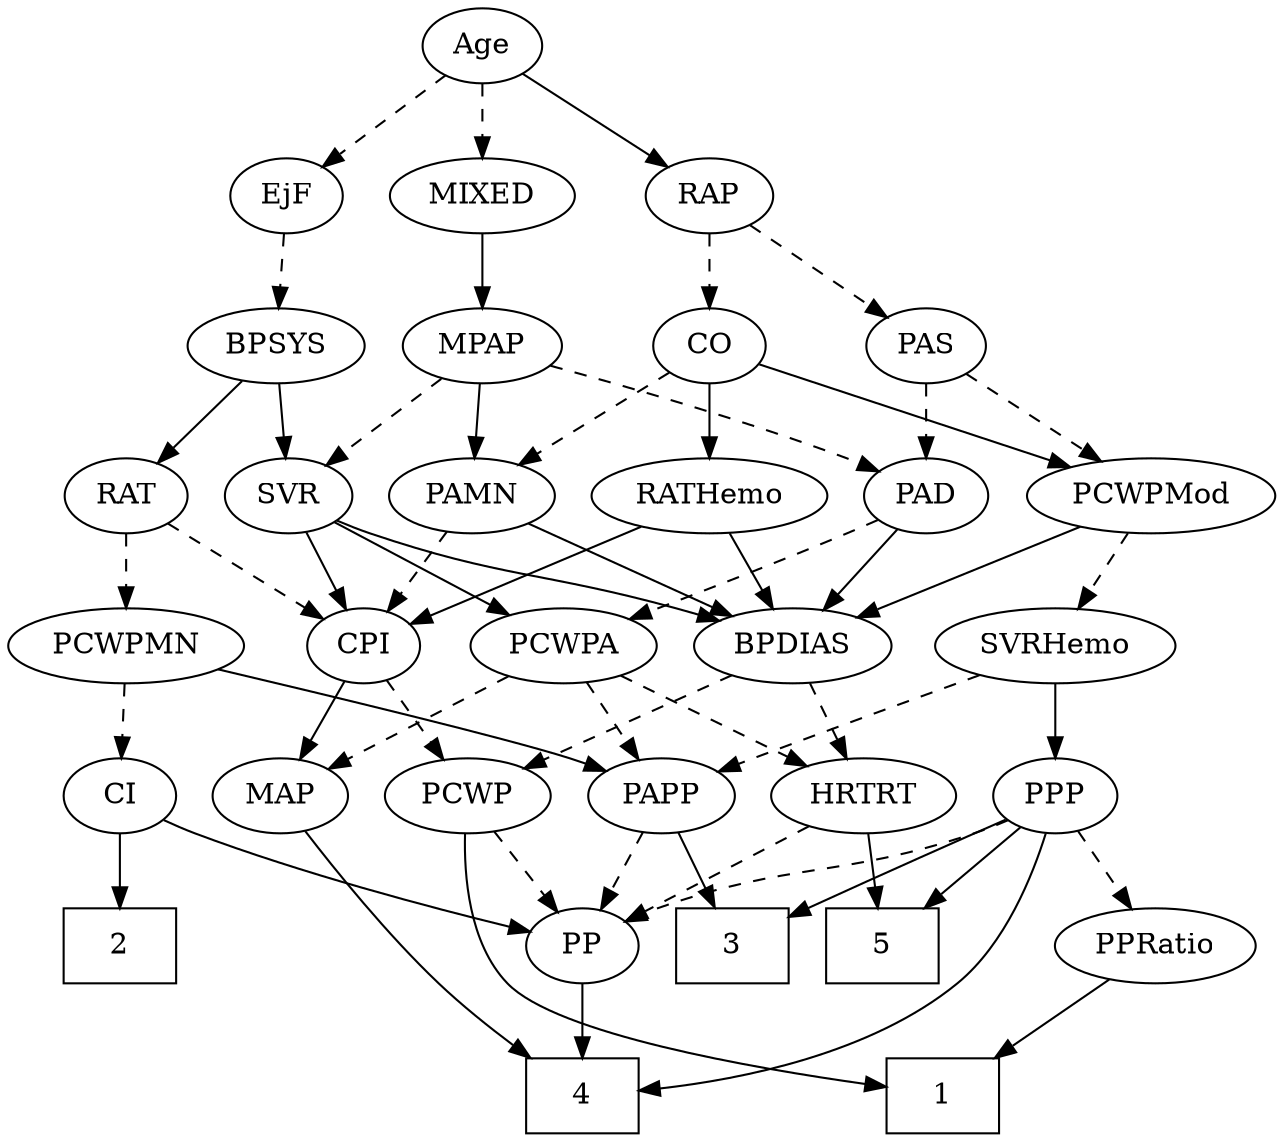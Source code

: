 strict digraph {
	graph [bb="0,0,567.69,540"];
	node [label="\N"];
	1	[height=0.5,
		pos="430.05,18",
		shape=box,
		width=0.75];
	2	[height=0.5,
		pos="46.046,90",
		shape=box,
		width=0.75];
	3	[height=0.5,
		pos="333.05,90",
		shape=box,
		width=0.75];
	4	[height=0.5,
		pos="261.05,18",
		shape=box,
		width=0.75];
	5	[height=0.5,
		pos="405.05,90",
		shape=box,
		width=0.75];
	Age	[height=0.5,
		pos="209.05,522",
		width=0.75];
	EjF	[height=0.5,
		pos="121.05,450",
		width=0.75];
	Age -> EjF	[pos="e,137.66,464.22 192.08,507.5 178.97,497.08 160.63,482.49 145.87,470.75",
		style=dashed];
	RAP	[height=0.5,
		pos="309.05,450",
		width=0.77632];
	Age -> RAP	[pos="e,290.65,463.88 226.92,508.49 242.23,497.77 264.51,482.18 282,469.93",
		style=solid];
	MIXED	[height=0.5,
		pos="209.05,450",
		width=1.1193];
	Age -> MIXED	[pos="e,209.05,468.1 209.05,503.7 209.05,495.98 209.05,486.71 209.05,478.11",
		style=dashed];
	BPSYS	[height=0.5,
		pos="118.05,378",
		width=1.0471];
	EjF -> BPSYS	[pos="e,118.78,396.1 120.3,431.7 119.97,423.98 119.58,414.71 119.21,406.11",
		style=dashed];
	CO	[height=0.5,
		pos="309.05,378",
		width=0.75];
	RAP -> CO	[pos="e,309.05,396.1 309.05,431.7 309.05,423.98 309.05,414.71 309.05,406.11",
		style=dashed];
	PAS	[height=0.5,
		pos="405.05,378",
		width=0.75];
	RAP -> PAS	[pos="e,387.39,391.87 327.1,435.83 341.81,425.11 362.76,409.83 379.24,397.82",
		style=dashed];
	MPAP	[height=0.5,
		pos="209.05,378",
		width=0.97491];
	MIXED -> MPAP	[pos="e,209.05,396.1 209.05,431.7 209.05,423.98 209.05,414.71 209.05,406.11",
		style=solid];
	PAD	[height=0.5,
		pos="405.05,306",
		width=0.79437];
	MPAP -> PAD	[pos="e,382.69,317.43 238.47,368.07 270.43,358.15 322.84,341.25 367.05,324 369.12,323.19 371.25,322.33 373.39,321.44",
		style=dashed];
	PAMN	[height=0.5,
		pos="205.05,306",
		width=1.011];
	MPAP -> PAMN	[pos="e,206.02,324.1 208.06,359.7 207.62,351.98 207.09,342.71 206.59,334.11",
		style=solid];
	SVR	[height=0.5,
		pos="123.05,306",
		width=0.77632];
	MPAP -> SVR	[pos="e,139.8,320.64 190.81,362.15 178.31,351.98 161.59,338.37 147.88,327.21",
		style=dashed];
	RAT	[height=0.5,
		pos="50.046,306",
		width=0.75827];
	BPSYS -> RAT	[pos="e,64.166,321.54 102.95,361.46 93.634,351.87 81.535,339.42 71.26,328.84",
		style=solid];
	BPSYS -> SVR	[pos="e,121.82,324.1 119.28,359.7 119.83,351.98 120.49,342.71 121.11,334.11",
		style=solid];
	PCWPA	[height=0.5,
		pos="250.05,234",
		width=1.1555];
	PAD -> PCWPA	[pos="e,277.86,247.56 382.51,294.82 357.51,283.53 316.78,265.14 287.08,251.72",
		style=dashed];
	BPDIAS	[height=0.5,
		pos="352.05,234",
		width=1.1735];
	PAD -> BPDIAS	[pos="e,364.51,251.47 393.28,289.46 386.61,280.65 378.11,269.43 370.57,259.46",
		style=solid];
	CO -> PAMN	[pos="e,225.98,321.09 290.45,364.49 274.89,354.01 252.4,338.87 234.4,326.76",
		style=dashed];
	RATHemo	[height=0.5,
		pos="309.05,306",
		width=1.3721];
	CO -> RATHemo	[pos="e,309.05,324.1 309.05,359.7 309.05,351.98 309.05,342.71 309.05,334.11",
		style=solid];
	PCWPMod	[height=0.5,
		pos="504.05,306",
		width=1.4443];
	CO -> PCWPMod	[pos="e,469.1,319.54 332.18,368.7 363.5,357.45 420.01,337.17 459.66,322.93",
		style=solid];
	PAS -> PAD	[pos="e,405.05,324.1 405.05,359.7 405.05,351.98 405.05,342.71 405.05,334.11",
		style=dashed];
	PAS -> PCWPMod	[pos="e,482.2,322.45 423.2,364.16 437.37,354.14 457.35,340.02 473.91,328.31",
		style=dashed];
	CPI	[height=0.5,
		pos="157.05,234",
		width=0.75];
	PAMN -> CPI	[pos="e,167.79,250.67 193.91,288.76 187.89,279.98 180.33,268.96 173.63,259.19",
		style=dashed];
	PAMN -> BPDIAS	[pos="e,324.86,247.94 230.32,292.97 253.78,281.79 289,265.02 315.52,252.39",
		style=solid];
	RATHemo -> CPI	[pos="e,178.88,245.06 279.74,291.5 253.46,279.4 215.03,261.7 188.2,249.35",
		style=solid];
	RATHemo -> BPDIAS	[pos="e,341.73,251.79 319.45,288.05 324.53,279.8 330.73,269.7 336.36,260.54",
		style=solid];
	MAP	[height=0.5,
		pos="122.05,162",
		width=0.84854];
	CPI -> MAP	[pos="e,130.36,179.63 148.93,216.76 144.75,208.4 139.55,198.02 134.85,188.61",
		style=solid];
	PCWP	[height=0.5,
		pos="206.05,162",
		width=0.97491];
	CPI -> PCWP	[pos="e,194.52,179.47 167.92,217.46 174.03,208.74 181.79,197.65 188.71,187.76",
		style=dashed];
	RAT -> CPI	[pos="e,138.26,247.29 68.684,292.81 85.534,281.78 110.56,265.41 129.68,252.9",
		style=dashed];
	PCWPMN	[height=0.5,
		pos="50.046,234",
		width=1.3902];
	RAT -> PCWPMN	[pos="e,50.046,252.1 50.046,287.7 50.046,279.98 50.046,270.71 50.046,262.11",
		style=dashed];
	SVR -> CPI	[pos="e,149.05,251.47 131.1,288.41 135.13,280.13 140.08,269.92 144.58,260.66",
		style=solid];
	SVR -> PCWPA	[pos="e,225.45,248.56 143.73,293.6 163.46,282.72 193.52,266.16 216.65,253.41",
		style=solid];
	SVR -> BPDIAS	[pos="e,320.33,245.96 144.69,294.27 149.66,292.02 154.98,289.79 160.05,288 221.01,266.41 238.99,270.24 301.05,252 304.18,251.08 307.41,\
250.09 310.65,249.07",
		style=solid];
	SVRHemo	[height=0.5,
		pos="465.05,234",
		width=1.3902];
	PCWPMod -> SVRHemo	[pos="e,474.4,251.79 494.6,288.05 490.01,279.8 484.38,269.7 479.27,260.54",
		style=dashed];
	PCWPMod -> BPDIAS	[pos="e,379.71,247.74 474.02,291.17 449.59,279.92 415.01,264 388.91,251.98",
		style=solid];
	PCWPA -> MAP	[pos="e,143.67,174.83 225.37,219.5 204.64,208.17 174.94,191.93 152.7,179.76",
		style=dashed];
	PAPP	[height=0.5,
		pos="291.05,162",
		width=0.88464];
	PCWPA -> PAPP	[pos="e,281.4,179.47 259.76,216.41 264.66,208.04 270.72,197.71 276.19,188.37",
		style=dashed];
	HRTRT	[height=0.5,
		pos="380.05,162",
		width=1.1013];
	PCWPA -> HRTRT	[pos="e,355.5,176.22 275.11,219.5 295.47,208.54 324.37,192.98 346.69,180.96",
		style=dashed];
	CI	[height=0.5,
		pos="46.046,162",
		width=0.75];
	PCWPMN -> CI	[pos="e,47.023,180.1 49.057,215.7 48.616,207.98 48.086,198.71 47.595,190.11",
		style=dashed];
	PCWPMN -> PAPP	[pos="e,266.53,173.79 90.202,223.04 139.62,210.66 220.61,189.95 250.05,180 252.32,179.23 254.66,178.39 257,177.52",
		style=solid];
	PPP	[height=0.5,
		pos="465.05,162",
		width=0.75];
	SVRHemo -> PPP	[pos="e,465.05,180.1 465.05,215.7 465.05,207.98 465.05,198.71 465.05,190.11",
		style=solid];
	SVRHemo -> PAPP	[pos="e,315.54,173.53 432.19,220.27 405,209.67 365.42,194.1 331.05,180 329,179.16 326.91,178.29 324.79,177.41",
		style=dashed];
	BPDIAS -> PCWP	[pos="e,231.07,175 324.93,220 300.98,208.52 265.97,191.73 240.13,179.34",
		style=dashed];
	BPDIAS -> HRTRT	[pos="e,373.33,179.79 358.82,216.05 362.06,207.97 366,198.12 369.6,189.11",
		style=dashed];
	MAP -> 4	[pos="e,235.88,36.004 132.85,144.91 145.75,126.29 168.56,95.218 192.05,72 202.85,61.318 215.82,50.848 227.58,42.073",
		style=solid];
	PP	[height=0.5,
		pos="261.05,90",
		width=0.75];
	PP -> 4	[pos="e,261.05,36.104 261.05,71.697 261.05,63.983 261.05,54.712 261.05,46.112",
		style=solid];
	PPP -> 3	[pos="e,360.4,105.5 444.42,150.06 424.36,139.42 393.46,123.04 369.29,110.22",
		style=solid];
	PPP -> 4	[pos="e,288.06,19.137 465.16,143.85 464.35,123.93 459.95,91.342 441.05,72 403.24,33.315 338.75,22.516 298.1,19.703",
		style=solid];
	PPP -> 5	[pos="e,419.73,108.13 452.03,145.81 444.52,137.05 434.9,125.83 426.32,115.82",
		style=solid];
	PPP -> PP	[pos="e,282.1,101.7 443.99,150.3 439.15,148.06 433.97,145.82 429.05,144 372,122.94 354.09,129.06 297.05,108 295.2,107.32 293.31,106.58 \
291.43,105.8",
		style=dashed];
	PPRatio	[height=0.5,
		pos="528.05,90",
		width=1.1013];
	PPP -> PPRatio	[pos="e,513.38,107.29 478.41,146.15 486.58,137.07 497.23,125.24 506.56,114.87",
		style=dashed];
	PPRatio -> 1	[pos="e,454.13,36.204 507.74,74.496 494.71,65.19 477.5,52.898 462.59,42.249",
		style=solid];
	PCWP -> 1	[pos="e,402.98,22.45 204.74,143.83 204.21,123.89 206.57,91.279 225.05,72 247.99,48.05 340.47,31.528 393.03,23.864",
		style=solid];
	PCWP -> PP	[pos="e,248.99,106.34 218.53,145.12 225.66,136.04 234.73,124.49 242.67,114.39",
		style=dashed];
	CI -> 2	[pos="e,46.046,108.1 46.046,143.7 46.046,135.98 46.046,126.71 46.046,118.11",
		style=solid];
	CI -> PP	[pos="e,236.04,97.109 67.132,150.38 71.971,148.13 77.138,145.87 82.046,144 130.96,125.33 189.43,109.12 225.91,99.697",
		style=solid];
	PAPP -> 3	[pos="e,322.77,108.12 300.79,144.76 305.78,136.44 311.98,126.1 317.61,116.73",
		style=solid];
	PAPP -> PP	[pos="e,268.1,107.47 283.94,144.41 280.39,136.13 276.01,125.92 272.04,116.66",
		style=dashed];
	HRTRT -> 5	[pos="e,398.88,108.28 386.1,144.05 388.91,136.18 392.33,126.62 395.48,117.79",
		style=solid];
	HRTRT -> PP	[pos="e,280.67,102.54 356.82,147.34 337.49,135.97 309.91,119.74 289.31,107.62",
		style=dashed];
}
